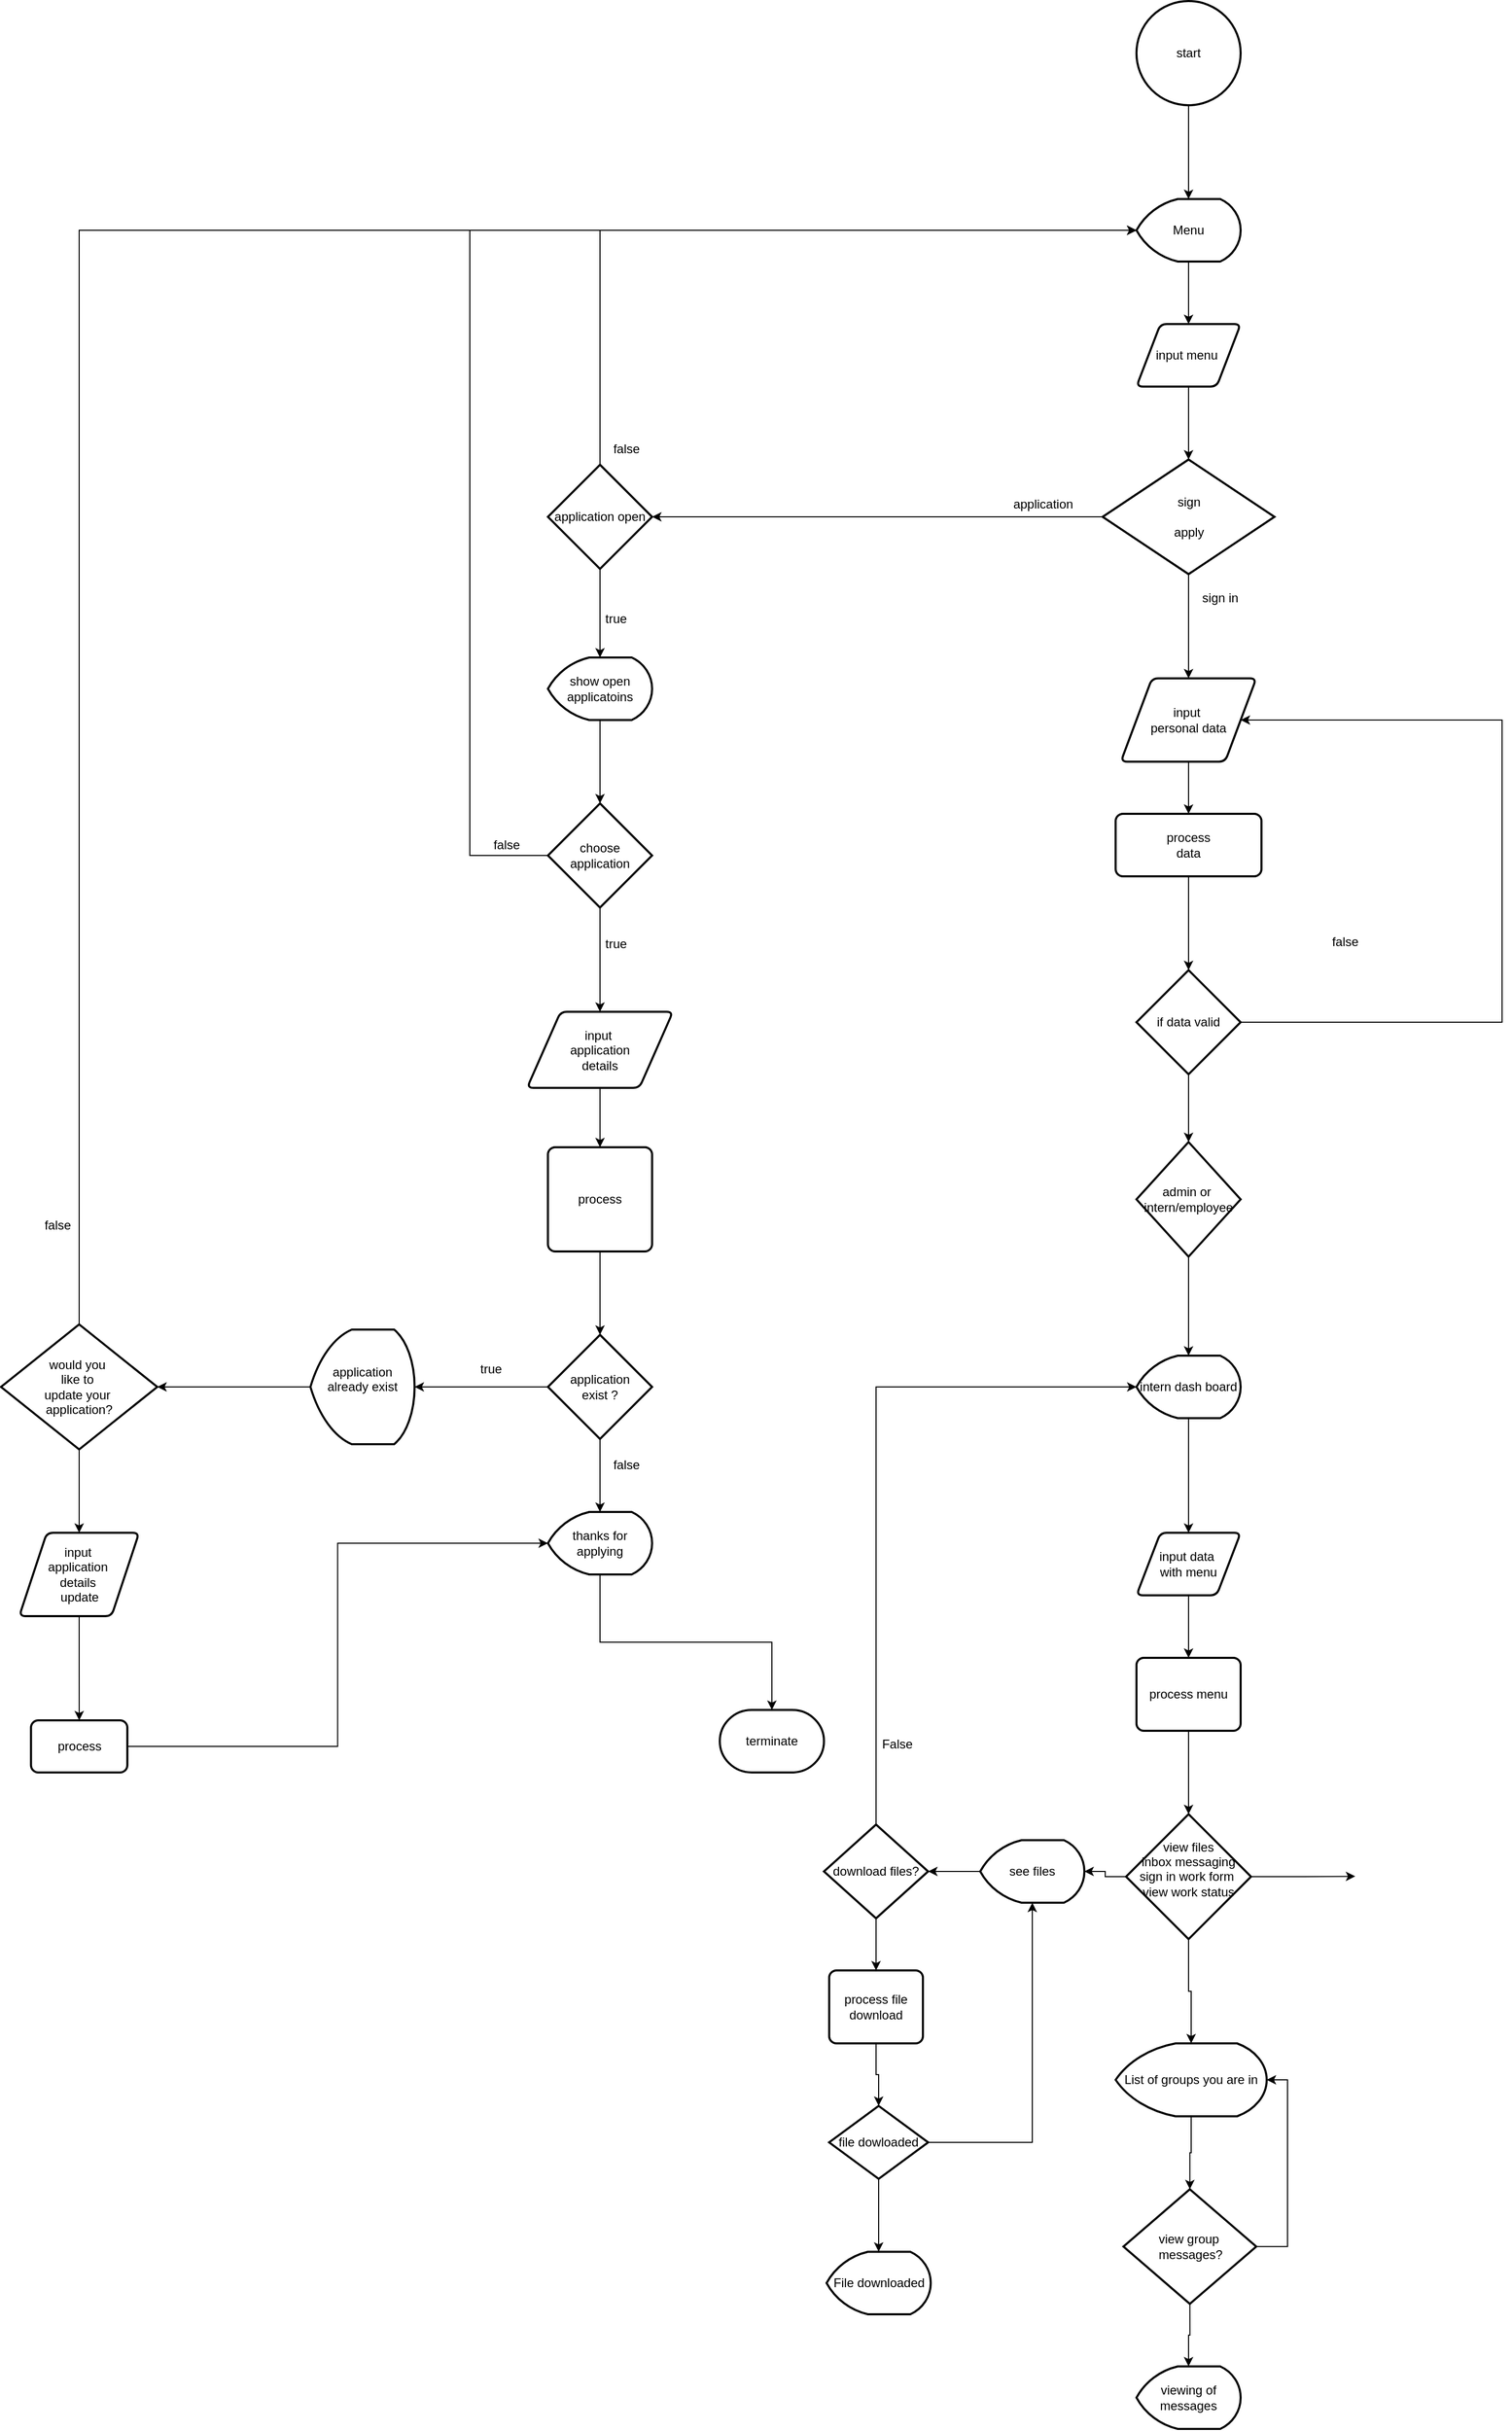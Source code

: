 <mxfile version="24.4.0" type="device">
  <diagram name="Page-1" id="3Dt_0AG6bSmIqcV7huD7">
    <mxGraphModel dx="3379" dy="2397" grid="1" gridSize="10" guides="1" tooltips="1" connect="1" arrows="1" fold="1" page="1" pageScale="1" pageWidth="827" pageHeight="1169" math="0" shadow="0">
      <root>
        <mxCell id="0" />
        <mxCell id="1" parent="0" />
        <mxCell id="bSDTAP_G9zCD1TsKwVmx-17" style="edgeStyle=orthogonalEdgeStyle;rounded=0;orthogonalLoop=1;jettySize=auto;html=1;exitX=0.5;exitY=1;exitDx=0;exitDy=0;" parent="1" source="bSDTAP_G9zCD1TsKwVmx-1" target="bSDTAP_G9zCD1TsKwVmx-4" edge="1">
          <mxGeometry relative="1" as="geometry" />
        </mxCell>
        <mxCell id="bSDTAP_G9zCD1TsKwVmx-1" value="input&amp;nbsp;&lt;div&gt;personal data&lt;/div&gt;" style="shape=parallelogram;html=1;strokeWidth=2;perimeter=parallelogramPerimeter;whiteSpace=wrap;rounded=1;arcSize=12;size=0.23;" parent="1" vertex="1">
          <mxGeometry x="265" y="330" width="130" height="80" as="geometry" />
        </mxCell>
        <mxCell id="bSDTAP_G9zCD1TsKwVmx-6" style="edgeStyle=orthogonalEdgeStyle;rounded=0;orthogonalLoop=1;jettySize=auto;html=1;exitX=0.5;exitY=1;exitDx=0;exitDy=0;exitPerimeter=0;entryX=0.5;entryY=0;entryDx=0;entryDy=0;" parent="1" source="bSDTAP_G9zCD1TsKwVmx-2" target="bSDTAP_G9zCD1TsKwVmx-1" edge="1">
          <mxGeometry relative="1" as="geometry" />
        </mxCell>
        <mxCell id="bSDTAP_G9zCD1TsKwVmx-30" style="edgeStyle=orthogonalEdgeStyle;rounded=0;orthogonalLoop=1;jettySize=auto;html=1;exitX=0;exitY=0.5;exitDx=0;exitDy=0;exitPerimeter=0;" parent="1" source="bSDTAP_G9zCD1TsKwVmx-2" target="bSDTAP_G9zCD1TsKwVmx-31" edge="1">
          <mxGeometry relative="1" as="geometry">
            <mxPoint x="60" y="175" as="targetPoint" />
          </mxGeometry>
        </mxCell>
        <mxCell id="bSDTAP_G9zCD1TsKwVmx-2" value="&amp;nbsp;sign&amp;nbsp;&lt;br&gt;&lt;div&gt;&lt;br&gt;&lt;/div&gt;&lt;div&gt;apply&lt;/div&gt;" style="strokeWidth=2;html=1;shape=mxgraph.flowchart.decision;whiteSpace=wrap;" parent="1" vertex="1">
          <mxGeometry x="247.5" y="120" width="165" height="110" as="geometry" />
        </mxCell>
        <mxCell id="bSDTAP_G9zCD1TsKwVmx-19" style="edgeStyle=orthogonalEdgeStyle;rounded=0;orthogonalLoop=1;jettySize=auto;html=1;exitX=0.5;exitY=1;exitDx=0;exitDy=0;exitPerimeter=0;" parent="1" edge="1">
          <mxGeometry relative="1" as="geometry">
            <mxPoint x="340" y="-90" as="sourcePoint" />
            <mxPoint x="330" y="-90" as="targetPoint" />
          </mxGeometry>
        </mxCell>
        <mxCell id="bSDTAP_G9zCD1TsKwVmx-3" value="start" style="strokeWidth=2;html=1;shape=mxgraph.flowchart.start_2;whiteSpace=wrap;" parent="1" vertex="1">
          <mxGeometry x="280" y="-320" width="100" height="100" as="geometry" />
        </mxCell>
        <mxCell id="bSDTAP_G9zCD1TsKwVmx-18" style="edgeStyle=orthogonalEdgeStyle;rounded=0;orthogonalLoop=1;jettySize=auto;html=1;exitX=0.5;exitY=1;exitDx=0;exitDy=0;" parent="1" source="bSDTAP_G9zCD1TsKwVmx-4" target="bSDTAP_G9zCD1TsKwVmx-8" edge="1">
          <mxGeometry relative="1" as="geometry" />
        </mxCell>
        <mxCell id="bSDTAP_G9zCD1TsKwVmx-4" value="process&lt;div&gt;data&lt;/div&gt;" style="rounded=1;whiteSpace=wrap;html=1;absoluteArcSize=1;arcSize=14;strokeWidth=2;" parent="1" vertex="1">
          <mxGeometry x="260" y="460" width="140" height="60" as="geometry" />
        </mxCell>
        <mxCell id="bSDTAP_G9zCD1TsKwVmx-7" value="sign in" style="text;html=1;align=center;verticalAlign=middle;resizable=0;points=[];autosize=1;strokeColor=none;fillColor=none;" parent="1" vertex="1">
          <mxGeometry x="330" y="238" width="60" height="30" as="geometry" />
        </mxCell>
        <mxCell id="bSDTAP_G9zCD1TsKwVmx-9" style="edgeStyle=orthogonalEdgeStyle;rounded=0;orthogonalLoop=1;jettySize=auto;html=1;exitX=1;exitY=0.5;exitDx=0;exitDy=0;exitPerimeter=0;entryX=1;entryY=0.5;entryDx=0;entryDy=0;" parent="1" source="bSDTAP_G9zCD1TsKwVmx-8" target="bSDTAP_G9zCD1TsKwVmx-1" edge="1">
          <mxGeometry relative="1" as="geometry">
            <mxPoint x="630" y="320" as="targetPoint" />
            <Array as="points">
              <mxPoint x="631" y="660" />
              <mxPoint x="631" y="370" />
            </Array>
          </mxGeometry>
        </mxCell>
        <mxCell id="bSDTAP_G9zCD1TsKwVmx-16" style="edgeStyle=orthogonalEdgeStyle;rounded=0;orthogonalLoop=1;jettySize=auto;html=1;exitX=0.5;exitY=1;exitDx=0;exitDy=0;exitPerimeter=0;" parent="1" source="bSDTAP_G9zCD1TsKwVmx-8" target="bSDTAP_G9zCD1TsKwVmx-12" edge="1">
          <mxGeometry relative="1" as="geometry" />
        </mxCell>
        <mxCell id="bSDTAP_G9zCD1TsKwVmx-8" value="if data valid" style="strokeWidth=2;html=1;shape=mxgraph.flowchart.decision;whiteSpace=wrap;" parent="1" vertex="1">
          <mxGeometry x="280" y="610" width="100" height="100" as="geometry" />
        </mxCell>
        <mxCell id="bSDTAP_G9zCD1TsKwVmx-10" value="false" style="text;html=1;align=center;verticalAlign=middle;resizable=0;points=[];autosize=1;strokeColor=none;fillColor=none;" parent="1" vertex="1">
          <mxGeometry x="455" y="568" width="50" height="30" as="geometry" />
        </mxCell>
        <mxCell id="bSDTAP_G9zCD1TsKwVmx-26" style="edgeStyle=orthogonalEdgeStyle;rounded=0;orthogonalLoop=1;jettySize=auto;html=1;exitX=0.5;exitY=1;exitDx=0;exitDy=0;exitPerimeter=0;" parent="1" source="bSDTAP_G9zCD1TsKwVmx-12" target="bSDTAP_G9zCD1TsKwVmx-41" edge="1">
          <mxGeometry relative="1" as="geometry">
            <mxPoint x="110" y="820" as="targetPoint" />
          </mxGeometry>
        </mxCell>
        <mxCell id="bSDTAP_G9zCD1TsKwVmx-12" value="admin or&amp;nbsp;&lt;div&gt;intern/employee&lt;/div&gt;" style="strokeWidth=2;html=1;shape=mxgraph.flowchart.decision;whiteSpace=wrap;" parent="1" vertex="1">
          <mxGeometry x="280" y="775" width="100" height="110" as="geometry" />
        </mxCell>
        <mxCell id="bSDTAP_G9zCD1TsKwVmx-23" style="edgeStyle=orthogonalEdgeStyle;rounded=0;orthogonalLoop=1;jettySize=auto;html=1;exitX=0.5;exitY=1;exitDx=0;exitDy=0;" parent="1" source="bSDTAP_G9zCD1TsKwVmx-22" target="bSDTAP_G9zCD1TsKwVmx-2" edge="1">
          <mxGeometry relative="1" as="geometry" />
        </mxCell>
        <mxCell id="bSDTAP_G9zCD1TsKwVmx-22" value="input menu&amp;nbsp;" style="shape=parallelogram;html=1;strokeWidth=2;perimeter=parallelogramPerimeter;whiteSpace=wrap;rounded=1;arcSize=12;size=0.23;" parent="1" vertex="1">
          <mxGeometry x="280" y="-10" width="100" height="60" as="geometry" />
        </mxCell>
        <mxCell id="bSDTAP_G9zCD1TsKwVmx-25" value="" style="edgeStyle=orthogonalEdgeStyle;rounded=0;orthogonalLoop=1;jettySize=auto;html=1;exitX=0.5;exitY=1;exitDx=0;exitDy=0;exitPerimeter=0;" parent="1" source="bSDTAP_G9zCD1TsKwVmx-3" target="bSDTAP_G9zCD1TsKwVmx-38" edge="1">
          <mxGeometry relative="1" as="geometry">
            <mxPoint x="330" y="-170" as="sourcePoint" />
            <mxPoint x="340" y="-150" as="targetPoint" />
          </mxGeometry>
        </mxCell>
        <mxCell id="bSDTAP_G9zCD1TsKwVmx-42" style="edgeStyle=orthogonalEdgeStyle;rounded=0;orthogonalLoop=1;jettySize=auto;html=1;exitX=0.5;exitY=1;exitDx=0;exitDy=0;exitPerimeter=0;entryX=0.5;entryY=0;entryDx=0;entryDy=0;entryPerimeter=0;" parent="1" source="bSDTAP_G9zCD1TsKwVmx-31" target="bSDTAP_G9zCD1TsKwVmx-46" edge="1">
          <mxGeometry relative="1" as="geometry">
            <mxPoint y="330" as="targetPoint" />
          </mxGeometry>
        </mxCell>
        <mxCell id="bSDTAP_G9zCD1TsKwVmx-31" value="application open" style="strokeWidth=2;html=1;shape=mxgraph.flowchart.decision;whiteSpace=wrap;" parent="1" vertex="1">
          <mxGeometry x="-285" y="125" width="100" height="100" as="geometry" />
        </mxCell>
        <mxCell id="bSDTAP_G9zCD1TsKwVmx-34" value="false" style="text;html=1;align=center;verticalAlign=middle;resizable=0;points=[];autosize=1;strokeColor=none;fillColor=none;" parent="1" vertex="1">
          <mxGeometry x="-235" y="95" width="50" height="30" as="geometry" />
        </mxCell>
        <mxCell id="bSDTAP_G9zCD1TsKwVmx-40" style="edgeStyle=orthogonalEdgeStyle;rounded=0;orthogonalLoop=1;jettySize=auto;html=1;exitX=0.5;exitY=1;exitDx=0;exitDy=0;exitPerimeter=0;" parent="1" source="bSDTAP_G9zCD1TsKwVmx-38" target="bSDTAP_G9zCD1TsKwVmx-22" edge="1">
          <mxGeometry relative="1" as="geometry" />
        </mxCell>
        <mxCell id="bSDTAP_G9zCD1TsKwVmx-38" value="Menu" style="strokeWidth=2;html=1;shape=mxgraph.flowchart.display;whiteSpace=wrap;" parent="1" vertex="1">
          <mxGeometry x="280" y="-130" width="100" height="60" as="geometry" />
        </mxCell>
        <mxCell id="bSDTAP_G9zCD1TsKwVmx-39" style="edgeStyle=orthogonalEdgeStyle;rounded=0;orthogonalLoop=1;jettySize=auto;html=1;exitX=0.5;exitY=0;exitDx=0;exitDy=0;exitPerimeter=0;entryX=0;entryY=0.5;entryDx=0;entryDy=0;entryPerimeter=0;" parent="1" source="bSDTAP_G9zCD1TsKwVmx-31" target="bSDTAP_G9zCD1TsKwVmx-38" edge="1">
          <mxGeometry relative="1" as="geometry" />
        </mxCell>
        <mxCell id="JguhRBp3Ut3SfBqZB6zM-7" style="edgeStyle=orthogonalEdgeStyle;rounded=0;orthogonalLoop=1;jettySize=auto;html=1;exitX=0.5;exitY=1;exitDx=0;exitDy=0;exitPerimeter=0;" edge="1" parent="1" source="bSDTAP_G9zCD1TsKwVmx-41" target="JguhRBp3Ut3SfBqZB6zM-1">
          <mxGeometry relative="1" as="geometry" />
        </mxCell>
        <mxCell id="bSDTAP_G9zCD1TsKwVmx-41" value="intern dash board" style="strokeWidth=2;html=1;shape=mxgraph.flowchart.display;whiteSpace=wrap;" parent="1" vertex="1">
          <mxGeometry x="280" y="980" width="100" height="60" as="geometry" />
        </mxCell>
        <mxCell id="bSDTAP_G9zCD1TsKwVmx-50" style="edgeStyle=orthogonalEdgeStyle;rounded=0;orthogonalLoop=1;jettySize=auto;html=1;exitX=0.5;exitY=1;exitDx=0;exitDy=0;exitPerimeter=0;" parent="1" source="bSDTAP_G9zCD1TsKwVmx-46" target="bSDTAP_G9zCD1TsKwVmx-47" edge="1">
          <mxGeometry relative="1" as="geometry" />
        </mxCell>
        <mxCell id="bSDTAP_G9zCD1TsKwVmx-46" value="show open applicatoins" style="strokeWidth=2;html=1;shape=mxgraph.flowchart.display;whiteSpace=wrap;" parent="1" vertex="1">
          <mxGeometry x="-285" y="310" width="100" height="60" as="geometry" />
        </mxCell>
        <mxCell id="bSDTAP_G9zCD1TsKwVmx-52" style="edgeStyle=orthogonalEdgeStyle;rounded=0;orthogonalLoop=1;jettySize=auto;html=1;exitX=0.5;exitY=1;exitDx=0;exitDy=0;exitPerimeter=0;" parent="1" source="bSDTAP_G9zCD1TsKwVmx-47" target="bSDTAP_G9zCD1TsKwVmx-51" edge="1">
          <mxGeometry relative="1" as="geometry" />
        </mxCell>
        <mxCell id="bSDTAP_G9zCD1TsKwVmx-49" value="false" style="text;html=1;align=center;verticalAlign=middle;resizable=0;points=[];autosize=1;strokeColor=none;fillColor=none;" parent="1" vertex="1">
          <mxGeometry x="-350" y="475" width="50" height="30" as="geometry" />
        </mxCell>
        <mxCell id="bSDTAP_G9zCD1TsKwVmx-56" style="edgeStyle=orthogonalEdgeStyle;rounded=0;orthogonalLoop=1;jettySize=auto;html=1;exitX=0.5;exitY=1;exitDx=0;exitDy=0;" parent="1" source="bSDTAP_G9zCD1TsKwVmx-51" target="bSDTAP_G9zCD1TsKwVmx-55" edge="1">
          <mxGeometry relative="1" as="geometry" />
        </mxCell>
        <mxCell id="bSDTAP_G9zCD1TsKwVmx-51" value="input&amp;nbsp;&lt;div&gt;application&lt;/div&gt;&lt;div&gt;details&lt;/div&gt;" style="shape=parallelogram;html=1;strokeWidth=2;perimeter=parallelogramPerimeter;whiteSpace=wrap;rounded=1;arcSize=12;size=0.23;" parent="1" vertex="1">
          <mxGeometry x="-305" y="650" width="140" height="73" as="geometry" />
        </mxCell>
        <mxCell id="bSDTAP_G9zCD1TsKwVmx-53" value="terminate" style="strokeWidth=2;html=1;shape=mxgraph.flowchart.terminator;whiteSpace=wrap;" parent="1" vertex="1">
          <mxGeometry x="-120" y="1320" width="100" height="60" as="geometry" />
        </mxCell>
        <mxCell id="bSDTAP_G9zCD1TsKwVmx-54" value="application&lt;div&gt;exist ?&lt;/div&gt;" style="strokeWidth=2;html=1;shape=mxgraph.flowchart.decision;whiteSpace=wrap;" parent="1" vertex="1">
          <mxGeometry x="-285" y="960" width="100" height="100" as="geometry" />
        </mxCell>
        <mxCell id="bSDTAP_G9zCD1TsKwVmx-57" style="edgeStyle=orthogonalEdgeStyle;rounded=0;orthogonalLoop=1;jettySize=auto;html=1;exitX=0.5;exitY=1;exitDx=0;exitDy=0;" parent="1" source="bSDTAP_G9zCD1TsKwVmx-55" target="bSDTAP_G9zCD1TsKwVmx-54" edge="1">
          <mxGeometry relative="1" as="geometry" />
        </mxCell>
        <mxCell id="bSDTAP_G9zCD1TsKwVmx-55" value="process" style="rounded=1;whiteSpace=wrap;html=1;absoluteArcSize=1;arcSize=14;strokeWidth=2;" parent="1" vertex="1">
          <mxGeometry x="-285" y="780" width="100" height="100" as="geometry" />
        </mxCell>
        <mxCell id="bSDTAP_G9zCD1TsKwVmx-67" style="edgeStyle=orthogonalEdgeStyle;rounded=0;orthogonalLoop=1;jettySize=auto;html=1;exitX=0;exitY=0.5;exitDx=0;exitDy=0;exitPerimeter=0;" parent="1" source="bSDTAP_G9zCD1TsKwVmx-58" target="bSDTAP_G9zCD1TsKwVmx-65" edge="1">
          <mxGeometry relative="1" as="geometry" />
        </mxCell>
        <mxCell id="bSDTAP_G9zCD1TsKwVmx-58" value="application already exist&lt;div&gt;&lt;br&gt;&lt;/div&gt;" style="strokeWidth=2;html=1;shape=mxgraph.flowchart.display;whiteSpace=wrap;" parent="1" vertex="1">
          <mxGeometry x="-513" y="955" width="100" height="110" as="geometry" />
        </mxCell>
        <mxCell id="bSDTAP_G9zCD1TsKwVmx-71" style="edgeStyle=orthogonalEdgeStyle;rounded=0;orthogonalLoop=1;jettySize=auto;html=1;exitX=0.5;exitY=1;exitDx=0;exitDy=0;exitPerimeter=0;" parent="1" source="bSDTAP_G9zCD1TsKwVmx-61" target="bSDTAP_G9zCD1TsKwVmx-53" edge="1">
          <mxGeometry relative="1" as="geometry" />
        </mxCell>
        <mxCell id="bSDTAP_G9zCD1TsKwVmx-61" value="thanks for applying" style="strokeWidth=2;html=1;shape=mxgraph.flowchart.display;whiteSpace=wrap;" parent="1" vertex="1">
          <mxGeometry x="-285" y="1130" width="100" height="60" as="geometry" />
        </mxCell>
        <mxCell id="bSDTAP_G9zCD1TsKwVmx-62" style="edgeStyle=orthogonalEdgeStyle;rounded=0;orthogonalLoop=1;jettySize=auto;html=1;exitX=0.5;exitY=1;exitDx=0;exitDy=0;exitPerimeter=0;entryX=0.5;entryY=0;entryDx=0;entryDy=0;entryPerimeter=0;" parent="1" source="bSDTAP_G9zCD1TsKwVmx-54" target="bSDTAP_G9zCD1TsKwVmx-61" edge="1">
          <mxGeometry relative="1" as="geometry" />
        </mxCell>
        <mxCell id="bSDTAP_G9zCD1TsKwVmx-64" style="edgeStyle=orthogonalEdgeStyle;rounded=0;orthogonalLoop=1;jettySize=auto;html=1;exitX=0;exitY=0.5;exitDx=0;exitDy=0;exitPerimeter=0;entryX=1;entryY=0.5;entryDx=0;entryDy=0;entryPerimeter=0;" parent="1" source="bSDTAP_G9zCD1TsKwVmx-54" target="bSDTAP_G9zCD1TsKwVmx-58" edge="1">
          <mxGeometry relative="1" as="geometry" />
        </mxCell>
        <mxCell id="bSDTAP_G9zCD1TsKwVmx-65" value="would you&amp;nbsp;&lt;div&gt;like to&amp;nbsp;&lt;/div&gt;&lt;div&gt;update&amp;nbsp;&lt;span style=&quot;background-color: initial;&quot;&gt;your&amp;nbsp;&lt;/span&gt;&lt;/div&gt;&lt;div&gt;&lt;span style=&quot;background-color: initial;&quot;&gt;application?&lt;/span&gt;&lt;/div&gt;" style="strokeWidth=2;html=1;shape=mxgraph.flowchart.decision;whiteSpace=wrap;" parent="1" vertex="1">
          <mxGeometry x="-810" y="950" width="150" height="120" as="geometry" />
        </mxCell>
        <mxCell id="bSDTAP_G9zCD1TsKwVmx-68" style="edgeStyle=orthogonalEdgeStyle;rounded=0;orthogonalLoop=1;jettySize=auto;html=1;exitX=0.5;exitY=0;exitDx=0;exitDy=0;exitPerimeter=0;entryX=0;entryY=0.5;entryDx=0;entryDy=0;entryPerimeter=0;" parent="1" source="bSDTAP_G9zCD1TsKwVmx-65" target="bSDTAP_G9zCD1TsKwVmx-38" edge="1">
          <mxGeometry relative="1" as="geometry" />
        </mxCell>
        <mxCell id="bSDTAP_G9zCD1TsKwVmx-69" value="false" style="text;html=1;align=center;verticalAlign=middle;resizable=0;points=[];autosize=1;strokeColor=none;fillColor=none;" parent="1" vertex="1">
          <mxGeometry x="-781.25" y="840" width="50" height="30" as="geometry" />
        </mxCell>
        <mxCell id="bSDTAP_G9zCD1TsKwVmx-74" style="edgeStyle=orthogonalEdgeStyle;rounded=0;orthogonalLoop=1;jettySize=auto;html=1;exitX=0.5;exitY=1;exitDx=0;exitDy=0;" parent="1" source="bSDTAP_G9zCD1TsKwVmx-70" target="bSDTAP_G9zCD1TsKwVmx-73" edge="1">
          <mxGeometry relative="1" as="geometry" />
        </mxCell>
        <mxCell id="bSDTAP_G9zCD1TsKwVmx-70" value="input&amp;nbsp;&lt;div&gt;application&amp;nbsp;&lt;div&gt;details&amp;nbsp;&lt;/div&gt;&lt;div&gt;update&lt;/div&gt;&lt;/div&gt;" style="shape=parallelogram;html=1;strokeWidth=2;perimeter=parallelogramPerimeter;whiteSpace=wrap;rounded=1;arcSize=12;size=0.23;" parent="1" vertex="1">
          <mxGeometry x="-792.5" y="1150" width="115" height="80" as="geometry" />
        </mxCell>
        <mxCell id="bSDTAP_G9zCD1TsKwVmx-73" value="process" style="rounded=1;whiteSpace=wrap;html=1;absoluteArcSize=1;arcSize=14;strokeWidth=2;" parent="1" vertex="1">
          <mxGeometry x="-781.25" y="1330" width="92.5" height="50" as="geometry" />
        </mxCell>
        <mxCell id="bSDTAP_G9zCD1TsKwVmx-75" style="edgeStyle=orthogonalEdgeStyle;rounded=0;orthogonalLoop=1;jettySize=auto;html=1;exitX=0.5;exitY=1;exitDx=0;exitDy=0;exitPerimeter=0;entryX=0.5;entryY=0;entryDx=0;entryDy=0;" parent="1" source="bSDTAP_G9zCD1TsKwVmx-65" target="bSDTAP_G9zCD1TsKwVmx-70" edge="1">
          <mxGeometry relative="1" as="geometry" />
        </mxCell>
        <mxCell id="bSDTAP_G9zCD1TsKwVmx-76" style="edgeStyle=orthogonalEdgeStyle;rounded=0;orthogonalLoop=1;jettySize=auto;html=1;entryX=0;entryY=0.5;entryDx=0;entryDy=0;entryPerimeter=0;" parent="1" source="bSDTAP_G9zCD1TsKwVmx-73" target="bSDTAP_G9zCD1TsKwVmx-61" edge="1">
          <mxGeometry relative="1" as="geometry" />
        </mxCell>
        <mxCell id="bSDTAP_G9zCD1TsKwVmx-77" value="true" style="text;html=1;align=center;verticalAlign=middle;resizable=0;points=[];autosize=1;strokeColor=none;fillColor=none;" parent="1" vertex="1">
          <mxGeometry x="-240" y="258" width="40" height="30" as="geometry" />
        </mxCell>
        <mxCell id="bSDTAP_G9zCD1TsKwVmx-78" value="true" style="text;html=1;align=center;verticalAlign=middle;resizable=0;points=[];autosize=1;strokeColor=none;fillColor=none;" parent="1" vertex="1">
          <mxGeometry x="-360" y="978" width="40" height="30" as="geometry" />
        </mxCell>
        <mxCell id="bSDTAP_G9zCD1TsKwVmx-79" value="false" style="text;html=1;align=center;verticalAlign=middle;resizable=0;points=[];autosize=1;strokeColor=none;fillColor=none;" parent="1" vertex="1">
          <mxGeometry x="-235" y="1070" width="50" height="30" as="geometry" />
        </mxCell>
        <mxCell id="bSDTAP_G9zCD1TsKwVmx-80" value="true" style="text;html=1;align=center;verticalAlign=middle;resizable=0;points=[];autosize=1;strokeColor=none;fillColor=none;" parent="1" vertex="1">
          <mxGeometry x="-240" y="570" width="40" height="30" as="geometry" />
        </mxCell>
        <mxCell id="bSDTAP_G9zCD1TsKwVmx-81" value="" style="edgeStyle=orthogonalEdgeStyle;rounded=0;orthogonalLoop=1;jettySize=auto;html=1;entryX=0;entryY=0.5;entryDx=0;entryDy=0;entryPerimeter=0;exitX=0;exitY=0.5;exitDx=0;exitDy=0;exitPerimeter=0;" parent="1" source="bSDTAP_G9zCD1TsKwVmx-47" target="bSDTAP_G9zCD1TsKwVmx-38" edge="1">
          <mxGeometry relative="1" as="geometry">
            <mxPoint x="-360" y="550" as="sourcePoint" />
            <mxPoint x="280" y="-98" as="targetPoint" />
            <Array as="points">
              <mxPoint x="-360" y="500" />
              <mxPoint x="-360" y="-100" />
            </Array>
          </mxGeometry>
        </mxCell>
        <mxCell id="bSDTAP_G9zCD1TsKwVmx-47" value="choose application" style="strokeWidth=2;html=1;shape=mxgraph.flowchart.decision;whiteSpace=wrap;" parent="1" vertex="1">
          <mxGeometry x="-285" y="450" width="100" height="100" as="geometry" />
        </mxCell>
        <mxCell id="JguhRBp3Ut3SfBqZB6zM-10" style="edgeStyle=orthogonalEdgeStyle;rounded=0;orthogonalLoop=1;jettySize=auto;html=1;exitX=0.5;exitY=1;exitDx=0;exitDy=0;entryX=0.5;entryY=0;entryDx=0;entryDy=0;" edge="1" parent="1" source="JguhRBp3Ut3SfBqZB6zM-1" target="JguhRBp3Ut3SfBqZB6zM-9">
          <mxGeometry relative="1" as="geometry" />
        </mxCell>
        <mxCell id="JguhRBp3Ut3SfBqZB6zM-1" value="input data&amp;nbsp;&lt;br&gt;with menu" style="shape=parallelogram;html=1;strokeWidth=2;perimeter=parallelogramPerimeter;whiteSpace=wrap;rounded=1;arcSize=12;size=0.23;" vertex="1" parent="1">
          <mxGeometry x="280" y="1150" width="100" height="60" as="geometry" />
        </mxCell>
        <mxCell id="JguhRBp3Ut3SfBqZB6zM-3" value="application" style="text;html=1;align=center;verticalAlign=middle;resizable=0;points=[];autosize=1;strokeColor=none;fillColor=none;" vertex="1" parent="1">
          <mxGeometry x="150" y="148" width="80" height="30" as="geometry" />
        </mxCell>
        <mxCell id="JguhRBp3Ut3SfBqZB6zM-8" style="edgeStyle=orthogonalEdgeStyle;rounded=0;orthogonalLoop=1;jettySize=auto;html=1;exitX=0.5;exitY=1;exitDx=0;exitDy=0;" edge="1" parent="1" source="JguhRBp3Ut3SfBqZB6zM-1" target="JguhRBp3Ut3SfBqZB6zM-1">
          <mxGeometry relative="1" as="geometry" />
        </mxCell>
        <mxCell id="JguhRBp3Ut3SfBqZB6zM-9" value="process menu" style="rounded=1;whiteSpace=wrap;html=1;absoluteArcSize=1;arcSize=14;strokeWidth=2;" vertex="1" parent="1">
          <mxGeometry x="280" y="1270" width="100" height="70" as="geometry" />
        </mxCell>
        <mxCell id="JguhRBp3Ut3SfBqZB6zM-29" style="edgeStyle=orthogonalEdgeStyle;rounded=0;orthogonalLoop=1;jettySize=auto;html=1;exitX=0.5;exitY=1;exitDx=0;exitDy=0;exitPerimeter=0;entryX=0.5;entryY=0;entryDx=0;entryDy=0;entryPerimeter=0;" edge="1" parent="1" source="JguhRBp3Ut3SfBqZB6zM-11" target="JguhRBp3Ut3SfBqZB6zM-31">
          <mxGeometry relative="1" as="geometry">
            <mxPoint x="329.333" y="1660" as="targetPoint" />
          </mxGeometry>
        </mxCell>
        <mxCell id="JguhRBp3Ut3SfBqZB6zM-30" style="edgeStyle=orthogonalEdgeStyle;rounded=0;orthogonalLoop=1;jettySize=auto;html=1;exitX=1;exitY=0.5;exitDx=0;exitDy=0;exitPerimeter=0;" edge="1" parent="1" source="JguhRBp3Ut3SfBqZB6zM-11">
          <mxGeometry relative="1" as="geometry">
            <mxPoint x="490.0" y="1479.667" as="targetPoint" />
          </mxGeometry>
        </mxCell>
        <mxCell id="JguhRBp3Ut3SfBqZB6zM-11" value="view files&lt;br&gt;inbox messaging&lt;div&gt;sign in work form&amp;nbsp;&lt;/div&gt;&lt;div&gt;view work status&lt;/div&gt;&lt;div&gt;&lt;br&gt;&lt;/div&gt;" style="strokeWidth=2;html=1;shape=mxgraph.flowchart.decision;whiteSpace=wrap;" vertex="1" parent="1">
          <mxGeometry x="270" y="1420" width="120" height="120" as="geometry" />
        </mxCell>
        <mxCell id="JguhRBp3Ut3SfBqZB6zM-12" style="edgeStyle=orthogonalEdgeStyle;rounded=0;orthogonalLoop=1;jettySize=auto;html=1;entryX=0.5;entryY=0;entryDx=0;entryDy=0;entryPerimeter=0;" edge="1" parent="1" source="JguhRBp3Ut3SfBqZB6zM-9" target="JguhRBp3Ut3SfBqZB6zM-11">
          <mxGeometry relative="1" as="geometry" />
        </mxCell>
        <mxCell id="JguhRBp3Ut3SfBqZB6zM-16" style="edgeStyle=orthogonalEdgeStyle;rounded=0;orthogonalLoop=1;jettySize=auto;html=1;" edge="1" parent="1" source="JguhRBp3Ut3SfBqZB6zM-13" target="JguhRBp3Ut3SfBqZB6zM-14">
          <mxGeometry relative="1" as="geometry" />
        </mxCell>
        <mxCell id="JguhRBp3Ut3SfBqZB6zM-13" value="see files" style="strokeWidth=2;html=1;shape=mxgraph.flowchart.display;whiteSpace=wrap;" vertex="1" parent="1">
          <mxGeometry x="130" y="1445" width="100" height="60" as="geometry" />
        </mxCell>
        <mxCell id="JguhRBp3Ut3SfBqZB6zM-21" style="edgeStyle=orthogonalEdgeStyle;rounded=0;orthogonalLoop=1;jettySize=auto;html=1;exitX=0.5;exitY=1;exitDx=0;exitDy=0;exitPerimeter=0;entryX=0.5;entryY=0;entryDx=0;entryDy=0;" edge="1" parent="1" source="JguhRBp3Ut3SfBqZB6zM-14" target="JguhRBp3Ut3SfBqZB6zM-20">
          <mxGeometry relative="1" as="geometry" />
        </mxCell>
        <mxCell id="JguhRBp3Ut3SfBqZB6zM-14" value="download files?" style="strokeWidth=2;html=1;shape=mxgraph.flowchart.decision;whiteSpace=wrap;" vertex="1" parent="1">
          <mxGeometry x="-20" y="1430" width="100" height="90" as="geometry" />
        </mxCell>
        <mxCell id="JguhRBp3Ut3SfBqZB6zM-15" style="edgeStyle=orthogonalEdgeStyle;rounded=0;orthogonalLoop=1;jettySize=auto;html=1;entryX=0;entryY=0.5;entryDx=0;entryDy=0;entryPerimeter=0;exitX=0.5;exitY=0;exitDx=0;exitDy=0;exitPerimeter=0;" edge="1" parent="1" source="JguhRBp3Ut3SfBqZB6zM-14" target="bSDTAP_G9zCD1TsKwVmx-41">
          <mxGeometry relative="1" as="geometry" />
        </mxCell>
        <mxCell id="JguhRBp3Ut3SfBqZB6zM-17" style="edgeStyle=orthogonalEdgeStyle;rounded=0;orthogonalLoop=1;jettySize=auto;html=1;entryX=1;entryY=0.5;entryDx=0;entryDy=0;entryPerimeter=0;" edge="1" parent="1" source="JguhRBp3Ut3SfBqZB6zM-11" target="JguhRBp3Ut3SfBqZB6zM-13">
          <mxGeometry relative="1" as="geometry" />
        </mxCell>
        <mxCell id="JguhRBp3Ut3SfBqZB6zM-18" value="False" style="text;html=1;align=center;verticalAlign=middle;resizable=0;points=[];autosize=1;strokeColor=none;fillColor=none;" vertex="1" parent="1">
          <mxGeometry x="25" y="1338" width="50" height="30" as="geometry" />
        </mxCell>
        <mxCell id="JguhRBp3Ut3SfBqZB6zM-24" style="edgeStyle=orthogonalEdgeStyle;rounded=0;orthogonalLoop=1;jettySize=auto;html=1;" edge="1" parent="1" source="JguhRBp3Ut3SfBqZB6zM-20" target="JguhRBp3Ut3SfBqZB6zM-22">
          <mxGeometry relative="1" as="geometry" />
        </mxCell>
        <mxCell id="JguhRBp3Ut3SfBqZB6zM-20" value="process file download" style="rounded=1;whiteSpace=wrap;html=1;absoluteArcSize=1;arcSize=14;strokeWidth=2;" vertex="1" parent="1">
          <mxGeometry x="-15" y="1570" width="90" height="70" as="geometry" />
        </mxCell>
        <mxCell id="JguhRBp3Ut3SfBqZB6zM-27" style="edgeStyle=orthogonalEdgeStyle;rounded=0;orthogonalLoop=1;jettySize=auto;html=1;exitX=0.5;exitY=1;exitDx=0;exitDy=0;exitPerimeter=0;" edge="1" parent="1" source="JguhRBp3Ut3SfBqZB6zM-22" target="JguhRBp3Ut3SfBqZB6zM-26">
          <mxGeometry relative="1" as="geometry" />
        </mxCell>
        <mxCell id="JguhRBp3Ut3SfBqZB6zM-22" value="file dowloaded" style="strokeWidth=2;html=1;shape=mxgraph.flowchart.decision;whiteSpace=wrap;" vertex="1" parent="1">
          <mxGeometry x="-15" y="1700" width="95" height="70" as="geometry" />
        </mxCell>
        <mxCell id="JguhRBp3Ut3SfBqZB6zM-23" style="edgeStyle=orthogonalEdgeStyle;rounded=0;orthogonalLoop=1;jettySize=auto;html=1;entryX=0.5;entryY=1;entryDx=0;entryDy=0;entryPerimeter=0;" edge="1" parent="1" source="JguhRBp3Ut3SfBqZB6zM-22" target="JguhRBp3Ut3SfBqZB6zM-13">
          <mxGeometry relative="1" as="geometry" />
        </mxCell>
        <mxCell id="JguhRBp3Ut3SfBqZB6zM-26" value="File downloaded" style="strokeWidth=2;html=1;shape=mxgraph.flowchart.display;whiteSpace=wrap;" vertex="1" parent="1">
          <mxGeometry x="-17.5" y="1840" width="100" height="60" as="geometry" />
        </mxCell>
        <mxCell id="JguhRBp3Ut3SfBqZB6zM-33" style="edgeStyle=orthogonalEdgeStyle;rounded=0;orthogonalLoop=1;jettySize=auto;html=1;exitX=0.5;exitY=1;exitDx=0;exitDy=0;exitPerimeter=0;" edge="1" parent="1" source="JguhRBp3Ut3SfBqZB6zM-31" target="JguhRBp3Ut3SfBqZB6zM-32">
          <mxGeometry relative="1" as="geometry" />
        </mxCell>
        <mxCell id="JguhRBp3Ut3SfBqZB6zM-31" value="List of groups you are in" style="strokeWidth=2;html=1;shape=mxgraph.flowchart.display;whiteSpace=wrap;" vertex="1" parent="1">
          <mxGeometry x="260" y="1640" width="145" height="70" as="geometry" />
        </mxCell>
        <mxCell id="JguhRBp3Ut3SfBqZB6zM-32" value="view group&amp;nbsp;&lt;div&gt;messages?&lt;/div&gt;" style="strokeWidth=2;html=1;shape=mxgraph.flowchart.decision;whiteSpace=wrap;" vertex="1" parent="1">
          <mxGeometry x="267.5" y="1780" width="127.5" height="110" as="geometry" />
        </mxCell>
        <mxCell id="JguhRBp3Ut3SfBqZB6zM-34" style="edgeStyle=orthogonalEdgeStyle;rounded=0;orthogonalLoop=1;jettySize=auto;html=1;exitX=1;exitY=0.5;exitDx=0;exitDy=0;exitPerimeter=0;entryX=1;entryY=0.5;entryDx=0;entryDy=0;entryPerimeter=0;" edge="1" parent="1" source="JguhRBp3Ut3SfBqZB6zM-32" target="JguhRBp3Ut3SfBqZB6zM-31">
          <mxGeometry relative="1" as="geometry" />
        </mxCell>
        <mxCell id="JguhRBp3Ut3SfBqZB6zM-35" value="viewing of messages" style="strokeWidth=2;html=1;shape=mxgraph.flowchart.display;whiteSpace=wrap;" vertex="1" parent="1">
          <mxGeometry x="280" y="1950" width="100" height="60" as="geometry" />
        </mxCell>
        <mxCell id="JguhRBp3Ut3SfBqZB6zM-36" style="edgeStyle=orthogonalEdgeStyle;rounded=0;orthogonalLoop=1;jettySize=auto;html=1;exitX=0.5;exitY=1;exitDx=0;exitDy=0;exitPerimeter=0;entryX=0.5;entryY=0;entryDx=0;entryDy=0;entryPerimeter=0;" edge="1" parent="1" source="JguhRBp3Ut3SfBqZB6zM-32" target="JguhRBp3Ut3SfBqZB6zM-35">
          <mxGeometry relative="1" as="geometry" />
        </mxCell>
      </root>
    </mxGraphModel>
  </diagram>
</mxfile>
